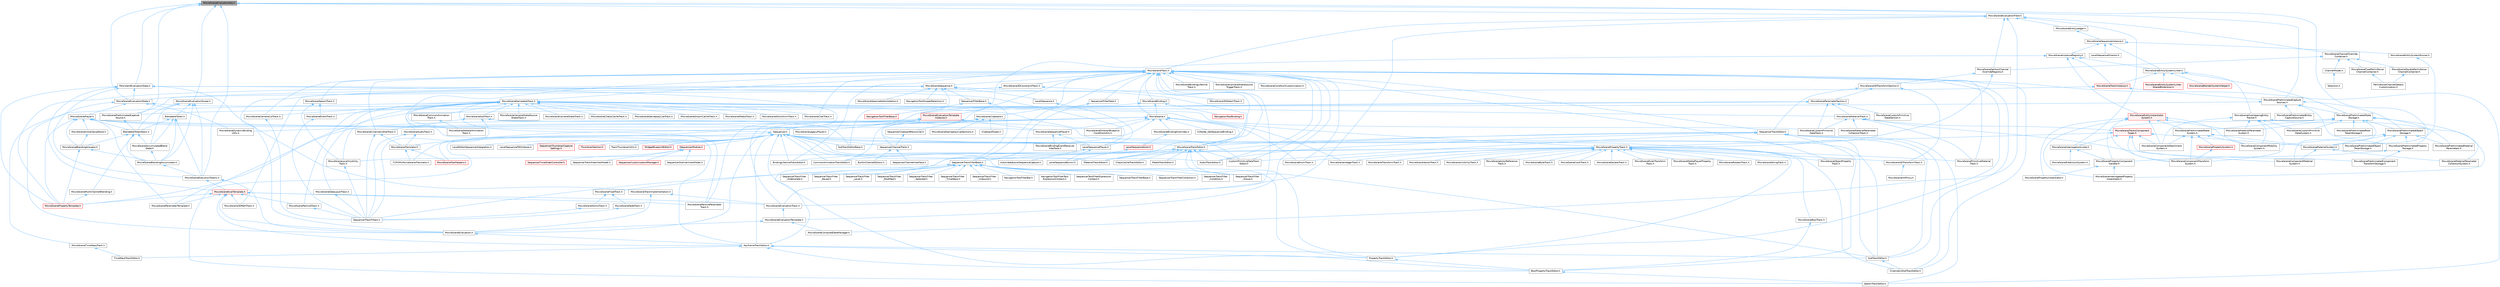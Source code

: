 digraph "MovieSceneEvaluationKey.h"
{
 // INTERACTIVE_SVG=YES
 // LATEX_PDF_SIZE
  bgcolor="transparent";
  edge [fontname=Helvetica,fontsize=10,labelfontname=Helvetica,labelfontsize=10];
  node [fontname=Helvetica,fontsize=10,shape=box,height=0.2,width=0.4];
  Node1 [id="Node000001",label="MovieSceneEvaluationKey.h",height=0.2,width=0.4,color="gray40", fillcolor="grey60", style="filled", fontcolor="black",tooltip=" "];
  Node1 -> Node2 [id="edge1_Node000001_Node000002",dir="back",color="steelblue1",style="solid",tooltip=" "];
  Node2 [id="Node000002",label="MovieSceneEvaluationField.h",height=0.2,width=0.4,color="grey40", fillcolor="white", style="filled",URL="$d6/d5d/MovieSceneEvaluationField_8h.html",tooltip=" "];
  Node2 -> Node3 [id="edge2_Node000002_Node000003",dir="back",color="steelblue1",style="solid",tooltip=" "];
  Node3 [id="Node000003",label="MovieSceneChannelOverride\lContainer.h",height=0.2,width=0.4,color="grey40", fillcolor="white", style="filled",URL="$d1/dd2/MovieSceneChannelOverrideContainer_8h.html",tooltip=" "];
  Node3 -> Node4 [id="edge3_Node000003_Node000004",dir="back",color="steelblue1",style="solid",tooltip=" "];
  Node4 [id="Node000004",label="ChannelModel.h",height=0.2,width=0.4,color="grey40", fillcolor="white", style="filled",URL="$de/d30/ChannelModel_8h.html",tooltip=" "];
  Node4 -> Node5 [id="edge4_Node000004_Node000005",dir="back",color="steelblue1",style="solid",tooltip=" "];
  Node5 [id="Node000005",label="Selection.h",height=0.2,width=0.4,color="grey40", fillcolor="white", style="filled",URL="$dd/dc2/Editor_2Sequencer_2Public_2MVVM_2Selection_2Selection_8h.html",tooltip=" "];
  Node3 -> Node6 [id="edge5_Node000003_Node000006",dir="back",color="steelblue1",style="solid",tooltip=" "];
  Node6 [id="Node000006",label="MovieSceneDoublePerlinNoise\lChannelContainer.h",height=0.2,width=0.4,color="grey40", fillcolor="white", style="filled",URL="$de/dae/MovieSceneDoublePerlinNoiseChannelContainer_8h.html",tooltip=" "];
  Node6 -> Node7 [id="edge6_Node000006_Node000007",dir="back",color="steelblue1",style="solid",tooltip=" "];
  Node7 [id="Node000007",label="PerlinNoiseChannelDetails\lCustomization.h",height=0.2,width=0.4,color="grey40", fillcolor="white", style="filled",URL="$d6/df3/PerlinNoiseChannelDetailsCustomization_8h.html",tooltip=" "];
  Node3 -> Node8 [id="edge7_Node000003_Node000008",dir="back",color="steelblue1",style="solid",tooltip=" "];
  Node8 [id="Node000008",label="MovieSceneFloatPerlinNoise\lChannelContainer.h",height=0.2,width=0.4,color="grey40", fillcolor="white", style="filled",URL="$d6/dcb/MovieSceneFloatPerlinNoiseChannelContainer_8h.html",tooltip=" "];
  Node8 -> Node7 [id="edge8_Node000008_Node000007",dir="back",color="steelblue1",style="solid",tooltip=" "];
  Node3 -> Node9 [id="edge9_Node000003_Node000009",dir="back",color="steelblue1",style="solid",tooltip=" "];
  Node9 [id="Node000009",label="MovieSceneSectionChannel\lOverrideRegistry.h",height=0.2,width=0.4,color="grey40", fillcolor="white", style="filled",URL="$d0/d33/MovieSceneSectionChannelOverrideRegistry_8h.html",tooltip=" "];
  Node9 -> Node10 [id="edge10_Node000009_Node000010",dir="back",color="steelblue1",style="solid",tooltip=" "];
  Node10 [id="Node000010",label="MovieScene3DTransformSection.h",height=0.2,width=0.4,color="grey40", fillcolor="white", style="filled",URL="$de/dab/MovieScene3DTransformSection_8h.html",tooltip=" "];
  Node10 -> Node11 [id="edge11_Node000010_Node000011",dir="back",color="steelblue1",style="solid",tooltip=" "];
  Node11 [id="Node000011",label="ISequencerTrackEditor.h",height=0.2,width=0.4,color="grey40", fillcolor="white", style="filled",URL="$df/dca/ISequencerTrackEditor_8h.html",tooltip=" "];
  Node11 -> Node12 [id="edge12_Node000011_Node000012",dir="back",color="steelblue1",style="solid",tooltip=" "];
  Node12 [id="Node000012",label="AudioTrackEditor.h",height=0.2,width=0.4,color="grey40", fillcolor="white", style="filled",URL="$dd/d96/AudioTrackEditor_8h.html",tooltip=" "];
  Node11 -> Node13 [id="edge13_Node000011_Node000013",dir="back",color="steelblue1",style="solid",tooltip=" "];
  Node13 [id="Node000013",label="BoolPropertyTrackEditor.h",height=0.2,width=0.4,color="grey40", fillcolor="white", style="filled",URL="$db/d07/BoolPropertyTrackEditor_8h.html",tooltip=" "];
  Node13 -> Node14 [id="edge14_Node000013_Node000014",dir="back",color="steelblue1",style="solid",tooltip=" "];
  Node14 [id="Node000014",label="SpawnTrackEditor.h",height=0.2,width=0.4,color="grey40", fillcolor="white", style="filled",URL="$d5/dac/SpawnTrackEditor_8h.html",tooltip=" "];
  Node11 -> Node15 [id="edge15_Node000011_Node000015",dir="back",color="steelblue1",style="solid",tooltip=" "];
  Node15 [id="Node000015",label="CinematicShotTrackEditor.h",height=0.2,width=0.4,color="grey40", fillcolor="white", style="filled",URL="$d3/d0c/CinematicShotTrackEditor_8h.html",tooltip=" "];
  Node11 -> Node16 [id="edge16_Node000011_Node000016",dir="back",color="steelblue1",style="solid",tooltip=" "];
  Node16 [id="Node000016",label="CustomPrimitiveDataTrack\lEditor.h",height=0.2,width=0.4,color="grey40", fillcolor="white", style="filled",URL="$dc/d8f/CustomPrimitiveDataTrackEditor_8h.html",tooltip=" "];
  Node11 -> Node17 [id="edge17_Node000011_Node000017",dir="back",color="steelblue1",style="solid",tooltip=" "];
  Node17 [id="Node000017",label="MaterialTrackEditor.h",height=0.2,width=0.4,color="grey40", fillcolor="white", style="filled",URL="$d1/d9f/MaterialTrackEditor_8h.html",tooltip=" "];
  Node11 -> Node18 [id="edge18_Node000011_Node000018",dir="back",color="steelblue1",style="solid",tooltip=" "];
  Node18 [id="Node000018",label="MovieSceneTrackEditor.h",height=0.2,width=0.4,color="grey40", fillcolor="white", style="filled",URL="$db/d6c/MovieSceneTrackEditor_8h.html",tooltip=" "];
  Node18 -> Node12 [id="edge19_Node000018_Node000012",dir="back",color="steelblue1",style="solid",tooltip=" "];
  Node18 -> Node19 [id="edge20_Node000018_Node000019",dir="back",color="steelblue1",style="solid",tooltip=" "];
  Node19 [id="Node000019",label="BindingLifetimeTrackEditor.h",height=0.2,width=0.4,color="grey40", fillcolor="white", style="filled",URL="$db/d3c/BindingLifetimeTrackEditor_8h.html",tooltip=" "];
  Node18 -> Node20 [id="edge21_Node000018_Node000020",dir="back",color="steelblue1",style="solid",tooltip=" "];
  Node20 [id="Node000020",label="ChaosCacheTrackEditor.h",height=0.2,width=0.4,color="grey40", fillcolor="white", style="filled",URL="$db/d36/ChaosCacheTrackEditor_8h.html",tooltip=" "];
  Node18 -> Node21 [id="edge22_Node000018_Node000021",dir="back",color="steelblue1",style="solid",tooltip=" "];
  Node21 [id="Node000021",label="CommonAnimationTrackEditor.h",height=0.2,width=0.4,color="grey40", fillcolor="white", style="filled",URL="$d9/d6e/CommonAnimationTrackEditor_8h.html",tooltip=" "];
  Node18 -> Node16 [id="edge23_Node000018_Node000016",dir="back",color="steelblue1",style="solid",tooltip=" "];
  Node18 -> Node22 [id="edge24_Node000018_Node000022",dir="back",color="steelblue1",style="solid",tooltip=" "];
  Node22 [id="Node000022",label="KeyframeTrackEditor.h",height=0.2,width=0.4,color="grey40", fillcolor="white", style="filled",URL="$dd/d47/KeyframeTrackEditor_8h.html",tooltip=" "];
  Node22 -> Node13 [id="edge25_Node000022_Node000013",dir="back",color="steelblue1",style="solid",tooltip=" "];
  Node22 -> Node23 [id="edge26_Node000022_Node000023",dir="back",color="steelblue1",style="solid",tooltip=" "];
  Node23 [id="Node000023",label="PropertyTrackEditor.h",height=0.2,width=0.4,color="grey40", fillcolor="white", style="filled",URL="$da/d9a/PropertyTrackEditor_8h.html",tooltip=" "];
  Node23 -> Node13 [id="edge27_Node000023_Node000013",dir="back",color="steelblue1",style="solid",tooltip=" "];
  Node22 -> Node24 [id="edge28_Node000022_Node000024",dir="back",color="steelblue1",style="solid",tooltip=" "];
  Node24 [id="Node000024",label="SubTrackEditor.h",height=0.2,width=0.4,color="grey40", fillcolor="white", style="filled",URL="$d8/d5b/SubTrackEditor_8h.html",tooltip=" "];
  Node24 -> Node15 [id="edge29_Node000024_Node000015",dir="back",color="steelblue1",style="solid",tooltip=" "];
  Node22 -> Node25 [id="edge30_Node000022_Node000025",dir="back",color="steelblue1",style="solid",tooltip=" "];
  Node25 [id="Node000025",label="TimeWarpTrackEditor.h",height=0.2,width=0.4,color="grey40", fillcolor="white", style="filled",URL="$dc/d2e/TimeWarpTrackEditor_8h.html",tooltip=" "];
  Node18 -> Node17 [id="edge31_Node000018_Node000017",dir="back",color="steelblue1",style="solid",tooltip=" "];
  Node18 -> Node26 [id="edge32_Node000018_Node000026",dir="back",color="steelblue1",style="solid",tooltip=" "];
  Node26 [id="Node000026",label="MediaTrackEditor.h",height=0.2,width=0.4,color="grey40", fillcolor="white", style="filled",URL="$d0/d41/MediaTrackEditor_8h.html",tooltip=" "];
  Node18 -> Node23 [id="edge33_Node000018_Node000023",dir="back",color="steelblue1",style="solid",tooltip=" "];
  Node18 -> Node27 [id="edge34_Node000018_Node000027",dir="back",color="steelblue1",style="solid",tooltip=" "];
  Node27 [id="Node000027",label="SequencerTrackFilterBase.h",height=0.2,width=0.4,color="grey40", fillcolor="white", style="filled",URL="$d8/def/Filters_2SequencerTrackFilterBase_8h.html",tooltip=" "];
  Node27 -> Node28 [id="edge35_Node000027_Node000028",dir="back",color="steelblue1",style="solid",tooltip=" "];
  Node28 [id="Node000028",label="NavigationToolFilterBar.h",height=0.2,width=0.4,color="grey40", fillcolor="white", style="filled",URL="$df/d14/NavigationToolFilterBar_8h.html",tooltip=" "];
  Node27 -> Node29 [id="edge36_Node000027_Node000029",dir="back",color="steelblue1",style="solid",tooltip=" "];
  Node29 [id="Node000029",label="NavigationToolFilterText\lExpressionContext.h",height=0.2,width=0.4,color="grey40", fillcolor="white", style="filled",URL="$d8/dd2/NavigationToolFilterTextExpressionContext_8h.html",tooltip=" "];
  Node27 -> Node30 [id="edge37_Node000027_Node000030",dir="back",color="steelblue1",style="solid",tooltip=" "];
  Node30 [id="Node000030",label="SequencerTextFilterExpression\lContext.h",height=0.2,width=0.4,color="grey40", fillcolor="white", style="filled",URL="$d0/d9f/SequencerTextFilterExpressionContext_8h.html",tooltip=" "];
  Node27 -> Node31 [id="edge38_Node000027_Node000031",dir="back",color="steelblue1",style="solid",tooltip=" "];
  Node31 [id="Node000031",label="SequencerTrackFilterBase.h",height=0.2,width=0.4,color="grey40", fillcolor="white", style="filled",URL="$d8/d4d/SequencerTrackFilterBase_8h.html",tooltip=" "];
  Node27 -> Node32 [id="edge39_Node000027_Node000032",dir="back",color="steelblue1",style="solid",tooltip=" "];
  Node32 [id="Node000032",label="SequencerTrackFilterCollection.h",height=0.2,width=0.4,color="grey40", fillcolor="white", style="filled",URL="$d8/de2/SequencerTrackFilterCollection_8h.html",tooltip=" "];
  Node27 -> Node33 [id="edge40_Node000027_Node000033",dir="back",color="steelblue1",style="solid",tooltip=" "];
  Node33 [id="Node000033",label="SequencerTrackFilter\l_Condition.h",height=0.2,width=0.4,color="grey40", fillcolor="white", style="filled",URL="$df/d17/SequencerTrackFilter__Condition_8h.html",tooltip=" "];
  Node27 -> Node34 [id="edge41_Node000027_Node000034",dir="back",color="steelblue1",style="solid",tooltip=" "];
  Node34 [id="Node000034",label="SequencerTrackFilter\l_Group.h",height=0.2,width=0.4,color="grey40", fillcolor="white", style="filled",URL="$da/dea/SequencerTrackFilter__Group_8h.html",tooltip=" "];
  Node27 -> Node35 [id="edge42_Node000027_Node000035",dir="back",color="steelblue1",style="solid",tooltip=" "];
  Node35 [id="Node000035",label="SequencerTrackFilter\l_HideIsolate.h",height=0.2,width=0.4,color="grey40", fillcolor="white", style="filled",URL="$d3/d55/SequencerTrackFilter__HideIsolate_8h.html",tooltip=" "];
  Node27 -> Node36 [id="edge43_Node000027_Node000036",dir="back",color="steelblue1",style="solid",tooltip=" "];
  Node36 [id="Node000036",label="SequencerTrackFilter\l_Keyed.h",height=0.2,width=0.4,color="grey40", fillcolor="white", style="filled",URL="$d4/d2d/SequencerTrackFilter__Keyed_8h.html",tooltip=" "];
  Node27 -> Node37 [id="edge44_Node000027_Node000037",dir="back",color="steelblue1",style="solid",tooltip=" "];
  Node37 [id="Node000037",label="SequencerTrackFilter\l_Level.h",height=0.2,width=0.4,color="grey40", fillcolor="white", style="filled",URL="$d2/d6c/SequencerTrackFilter__Level_8h.html",tooltip=" "];
  Node27 -> Node38 [id="edge45_Node000027_Node000038",dir="back",color="steelblue1",style="solid",tooltip=" "];
  Node38 [id="Node000038",label="SequencerTrackFilter\l_Modified.h",height=0.2,width=0.4,color="grey40", fillcolor="white", style="filled",URL="$d0/dd9/SequencerTrackFilter__Modified_8h.html",tooltip=" "];
  Node27 -> Node39 [id="edge46_Node000027_Node000039",dir="back",color="steelblue1",style="solid",tooltip=" "];
  Node39 [id="Node000039",label="SequencerTrackFilter\l_Selected.h",height=0.2,width=0.4,color="grey40", fillcolor="white", style="filled",URL="$dc/d54/SequencerTrackFilter__Selected_8h.html",tooltip=" "];
  Node27 -> Node40 [id="edge47_Node000027_Node000040",dir="back",color="steelblue1",style="solid",tooltip=" "];
  Node40 [id="Node000040",label="SequencerTrackFilter\l_TimeWarp.h",height=0.2,width=0.4,color="grey40", fillcolor="white", style="filled",URL="$d6/dd0/SequencerTrackFilter__TimeWarp_8h.html",tooltip=" "];
  Node27 -> Node41 [id="edge48_Node000027_Node000041",dir="back",color="steelblue1",style="solid",tooltip=" "];
  Node41 [id="Node000041",label="SequencerTrackFilter\l_Unbound.h",height=0.2,width=0.4,color="grey40", fillcolor="white", style="filled",URL="$d0/dd1/SequencerTrackFilter__Unbound_8h.html",tooltip=" "];
  Node27 -> Node42 [id="edge49_Node000027_Node000042",dir="back",color="steelblue1",style="solid",tooltip=" "];
  Node42 [id="Node000042",label="SequencerTrackFilters.h",height=0.2,width=0.4,color="grey40", fillcolor="white", style="filled",URL="$df/d72/SequencerTrackFilters_8h.html",tooltip=" "];
  Node18 -> Node24 [id="edge50_Node000018_Node000024",dir="back",color="steelblue1",style="solid",tooltip=" "];
  Node11 -> Node14 [id="edge51_Node000011_Node000014",dir="back",color="steelblue1",style="solid",tooltip=" "];
  Node11 -> Node24 [id="edge52_Node000011_Node000024",dir="back",color="steelblue1",style="solid",tooltip=" "];
  Node10 -> Node43 [id="edge53_Node000010_Node000043",dir="back",color="steelblue1",style="solid",tooltip=" "];
  Node43 [id="Node000043",label="MovieScene3DTransformTrack.h",height=0.2,width=0.4,color="grey40", fillcolor="white", style="filled",URL="$d9/d06/MovieScene3DTransformTrack_8h.html",tooltip=" "];
  Node43 -> Node44 [id="edge54_Node000043_Node000044",dir="back",color="steelblue1",style="solid",tooltip=" "];
  Node44 [id="Node000044",label="MovieSceneHitProxy.h",height=0.2,width=0.4,color="grey40", fillcolor="white", style="filled",URL="$d0/d01/MovieSceneHitProxy_8h.html",tooltip=" "];
  Node10 -> Node45 [id="edge55_Node000010_Node000045",dir="back",color="steelblue1",style="solid",tooltip=" "];
  Node45 [id="Node000045",label="MovieSceneParameterSection.h",height=0.2,width=0.4,color="grey40", fillcolor="white", style="filled",URL="$de/d65/MovieSceneParameterSection_8h.html",tooltip=" "];
  Node45 -> Node46 [id="edge56_Node000045_Node000046",dir="back",color="steelblue1",style="solid",tooltip=" "];
  Node46 [id="Node000046",label="MovieSceneCustomPrimitive\lDataSection.h",height=0.2,width=0.4,color="grey40", fillcolor="white", style="filled",URL="$d2/d78/MovieSceneCustomPrimitiveDataSection_8h.html",tooltip=" "];
  Node45 -> Node47 [id="edge57_Node000045_Node000047",dir="back",color="steelblue1",style="solid",tooltip=" "];
  Node47 [id="Node000047",label="MovieSceneCustomPrimitive\lDataTrack.h",height=0.2,width=0.4,color="grey40", fillcolor="white", style="filled",URL="$db/d39/MovieSceneCustomPrimitiveDataTrack_8h.html",tooltip=" "];
  Node45 -> Node48 [id="edge58_Node000045_Node000048",dir="back",color="steelblue1",style="solid",tooltip=" "];
  Node48 [id="Node000048",label="MovieSceneMaterialTrack.h",height=0.2,width=0.4,color="grey40", fillcolor="white", style="filled",URL="$d8/d92/MovieSceneMaterialTrack_8h.html",tooltip=" "];
  Node48 -> Node49 [id="edge59_Node000048_Node000049",dir="back",color="steelblue1",style="solid",tooltip=" "];
  Node49 [id="Node000049",label="MovieSceneComponentMaterial\lSystem.h",height=0.2,width=0.4,color="grey40", fillcolor="white", style="filled",URL="$d7/d7c/MovieSceneComponentMaterialSystem_8h.html",tooltip=" "];
  Node48 -> Node47 [id="edge60_Node000048_Node000047",dir="back",color="steelblue1",style="solid",tooltip=" "];
  Node48 -> Node50 [id="edge61_Node000048_Node000050",dir="back",color="steelblue1",style="solid",tooltip=" "];
  Node50 [id="Node000050",label="MovieSceneMaterialParameter\lCollectionTrack.h",height=0.2,width=0.4,color="grey40", fillcolor="white", style="filled",URL="$d7/dc8/MovieSceneMaterialParameterCollectionTrack_8h.html",tooltip=" "];
  Node48 -> Node51 [id="edge62_Node000048_Node000051",dir="back",color="steelblue1",style="solid",tooltip=" "];
  Node51 [id="Node000051",label="MovieScenePrimitiveMaterial\lTrack.h",height=0.2,width=0.4,color="grey40", fillcolor="white", style="filled",URL="$dc/dc4/MovieScenePrimitiveMaterialTrack_8h.html",tooltip=" "];
  Node48 -> Node52 [id="edge63_Node000048_Node000052",dir="back",color="steelblue1",style="solid",tooltip=" "];
  Node52 [id="Node000052",label="MovieSceneTracksComponent\lTypes.h",height=0.2,width=0.4,color="red", fillcolor="#FFF0F0", style="filled",URL="$d5/d6a/MovieSceneTracksComponentTypes_8h.html",tooltip=" "];
  Node52 -> Node53 [id="edge64_Node000052_Node000053",dir="back",color="steelblue1",style="solid",tooltip=" "];
  Node53 [id="Node000053",label="MovieSceneComponentAttachment\lSystem.h",height=0.2,width=0.4,color="grey40", fillcolor="white", style="filled",URL="$d9/db3/MovieSceneComponentAttachmentSystem_8h.html",tooltip=" "];
  Node52 -> Node54 [id="edge65_Node000052_Node000054",dir="back",color="steelblue1",style="solid",tooltip=" "];
  Node54 [id="Node000054",label="MovieSceneComponentTransform\lSystem.h",height=0.2,width=0.4,color="grey40", fillcolor="white", style="filled",URL="$d1/d3e/MovieSceneComponentTransformSystem_8h.html",tooltip=" "];
  Node52 -> Node57 [id="edge66_Node000052_Node000057",dir="back",color="steelblue1",style="solid",tooltip=" "];
  Node57 [id="Node000057",label="MovieSceneInterrogationLinker.h",height=0.2,width=0.4,color="grey40", fillcolor="white", style="filled",URL="$d9/d6a/MovieSceneInterrogationLinker_8h.html",tooltip=" "];
  Node57 -> Node58 [id="edge67_Node000057_Node000058",dir="back",color="steelblue1",style="solid",tooltip=" "];
  Node58 [id="Node000058",label="MovieScenePredictionSystem.h",height=0.2,width=0.4,color="grey40", fillcolor="white", style="filled",URL="$dc/d7f/MovieScenePredictionSystem_8h.html",tooltip=" "];
  Node57 -> Node59 [id="edge68_Node000057_Node000059",dir="back",color="steelblue1",style="solid",tooltip=" "];
  Node59 [id="Node000059",label="MovieScenePropertyComponent\lHandler.h",height=0.2,width=0.4,color="grey40", fillcolor="white", style="filled",URL="$d1/d1c/MovieScenePropertyComponentHandler_8h.html",tooltip=" "];
  Node59 -> Node60 [id="edge69_Node000059_Node000060",dir="back",color="steelblue1",style="solid",tooltip=" "];
  Node60 [id="Node000060",label="MovieSceneInterrogatedProperty\lInstantiator.h",height=0.2,width=0.4,color="grey40", fillcolor="white", style="filled",URL="$df/d43/MovieSceneInterrogatedPropertyInstantiator_8h.html",tooltip=" "];
  Node59 -> Node61 [id="edge70_Node000059_Node000061",dir="back",color="steelblue1",style="solid",tooltip=" "];
  Node61 [id="Node000061",label="MovieScenePropertyInstantiator.h",height=0.2,width=0.4,color="grey40", fillcolor="white", style="filled",URL="$d2/ddc/MovieScenePropertyInstantiator_8h.html",tooltip=" "];
  Node52 -> Node62 [id="edge71_Node000052_Node000062",dir="back",color="steelblue1",style="solid",tooltip=" "];
  Node62 [id="Node000062",label="MovieSceneMaterialSystem.h",height=0.2,width=0.4,color="grey40", fillcolor="white", style="filled",URL="$d2/d2f/MovieSceneMaterialSystem_8h.html",tooltip=" "];
  Node62 -> Node49 [id="edge72_Node000062_Node000049",dir="back",color="steelblue1",style="solid",tooltip=" "];
  Node62 -> Node63 [id="edge73_Node000062_Node000063",dir="back",color="steelblue1",style="solid",tooltip=" "];
  Node63 [id="Node000063",label="MovieSceneMaterialParameter\lCollectionSystem.h",height=0.2,width=0.4,color="grey40", fillcolor="white", style="filled",URL="$d4/d18/MovieSceneMaterialParameterCollectionSystem_8h.html",tooltip=" "];
  Node52 -> Node64 [id="edge74_Node000052_Node000064",dir="back",color="steelblue1",style="solid",tooltip=" "];
  Node64 [id="Node000064",label="MovieScenePreAnimatedComponent\lTransformStorage.h",height=0.2,width=0.4,color="grey40", fillcolor="white", style="filled",URL="$d9/d84/MovieScenePreAnimatedComponentTransformStorage_8h.html",tooltip=" "];
  Node52 -> Node65 [id="edge75_Node000052_Node000065",dir="back",color="steelblue1",style="solid",tooltip=" "];
  Node65 [id="Node000065",label="MovieScenePropertyTrack.h",height=0.2,width=0.4,color="grey40", fillcolor="white", style="filled",URL="$da/d0c/MovieScenePropertyTrack_8h.html",tooltip=" "];
  Node65 -> Node43 [id="edge76_Node000065_Node000043",dir="back",color="steelblue1",style="solid",tooltip=" "];
  Node65 -> Node66 [id="edge77_Node000065_Node000066",dir="back",color="steelblue1",style="solid",tooltip=" "];
  Node66 [id="Node000066",label="MovieSceneActorReference\lTrack.h",height=0.2,width=0.4,color="grey40", fillcolor="white", style="filled",URL="$d9/d9b/MovieSceneActorReferenceTrack_8h.html",tooltip=" "];
  Node65 -> Node67 [id="edge78_Node000065_Node000067",dir="back",color="steelblue1",style="solid",tooltip=" "];
  Node67 [id="Node000067",label="MovieSceneBoolTrack.h",height=0.2,width=0.4,color="grey40", fillcolor="white", style="filled",URL="$d7/ddf/MovieSceneBoolTrack_8h.html",tooltip=" "];
  Node67 -> Node13 [id="edge79_Node000067_Node000013",dir="back",color="steelblue1",style="solid",tooltip=" "];
  Node65 -> Node68 [id="edge80_Node000065_Node000068",dir="back",color="steelblue1",style="solid",tooltip=" "];
  Node68 [id="Node000068",label="MovieSceneByteTrack.h",height=0.2,width=0.4,color="grey40", fillcolor="white", style="filled",URL="$dc/d79/MovieSceneByteTrack_8h.html",tooltip=" "];
  Node65 -> Node69 [id="edge81_Node000065_Node000069",dir="back",color="steelblue1",style="solid",tooltip=" "];
  Node69 [id="Node000069",label="MovieSceneColorTrack.h",height=0.2,width=0.4,color="grey40", fillcolor="white", style="filled",URL="$d8/df9/MovieSceneColorTrack_8h.html",tooltip=" "];
  Node65 -> Node70 [id="edge82_Node000065_Node000070",dir="back",color="steelblue1",style="solid",tooltip=" "];
  Node70 [id="Node000070",label="MovieSceneDoubleTrack.h",height=0.2,width=0.4,color="grey40", fillcolor="white", style="filled",URL="$de/d31/MovieSceneDoubleTrack_8h.html",tooltip=" "];
  Node65 -> Node71 [id="edge83_Node000065_Node000071",dir="back",color="steelblue1",style="solid",tooltip=" "];
  Node71 [id="Node000071",label="MovieSceneEnumTrack.h",height=0.2,width=0.4,color="grey40", fillcolor="white", style="filled",URL="$d6/d95/MovieSceneEnumTrack_8h.html",tooltip=" "];
  Node65 -> Node72 [id="edge84_Node000065_Node000072",dir="back",color="steelblue1",style="solid",tooltip=" "];
  Node72 [id="Node000072",label="MovieSceneEulerTransform\lTrack.h",height=0.2,width=0.4,color="grey40", fillcolor="white", style="filled",URL="$d7/d3a/MovieSceneEulerTransformTrack_8h.html",tooltip=" "];
  Node65 -> Node73 [id="edge85_Node000065_Node000073",dir="back",color="steelblue1",style="solid",tooltip=" "];
  Node73 [id="Node000073",label="MovieSceneFloatTrack.h",height=0.2,width=0.4,color="grey40", fillcolor="white", style="filled",URL="$dc/d88/MovieSceneFloatTrack_8h.html",tooltip=" "];
  Node73 -> Node74 [id="edge86_Node000073_Node000074",dir="back",color="steelblue1",style="solid",tooltip=" "];
  Node74 [id="Node000074",label="MovieSceneFadeTrack.h",height=0.2,width=0.4,color="grey40", fillcolor="white", style="filled",URL="$d3/dd6/MovieSceneFadeTrack_8h.html",tooltip=" "];
  Node74 -> Node42 [id="edge87_Node000074_Node000042",dir="back",color="steelblue1",style="solid",tooltip=" "];
  Node73 -> Node75 [id="edge88_Node000073_Node000075",dir="back",color="steelblue1",style="solid",tooltip=" "];
  Node75 [id="Node000075",label="MovieSceneSlomoTrack.h",height=0.2,width=0.4,color="grey40", fillcolor="white", style="filled",URL="$d3/d88/MovieSceneSlomoTrack_8h.html",tooltip=" "];
  Node75 -> Node42 [id="edge89_Node000075_Node000042",dir="back",color="steelblue1",style="solid",tooltip=" "];
  Node65 -> Node76 [id="edge90_Node000065_Node000076",dir="back",color="steelblue1",style="solid",tooltip=" "];
  Node76 [id="Node000076",label="MovieSceneIntegerTrack.h",height=0.2,width=0.4,color="grey40", fillcolor="white", style="filled",URL="$d9/d1a/MovieSceneIntegerTrack_8h.html",tooltip=" "];
  Node65 -> Node77 [id="edge91_Node000065_Node000077",dir="back",color="steelblue1",style="solid",tooltip=" "];
  Node77 [id="Node000077",label="MovieSceneLevelVisibility\lTrack.h",height=0.2,width=0.4,color="grey40", fillcolor="white", style="filled",URL="$d8/dae/MovieSceneLevelVisibilityTrack_8h.html",tooltip=" "];
  Node77 -> Node42 [id="edge92_Node000077_Node000042",dir="back",color="steelblue1",style="solid",tooltip=" "];
  Node65 -> Node78 [id="edge93_Node000065_Node000078",dir="back",color="steelblue1",style="solid",tooltip=" "];
  Node78 [id="Node000078",label="MovieSceneMediaPlayerProperty\lTrack.h",height=0.2,width=0.4,color="grey40", fillcolor="white", style="filled",URL="$d4/da1/MovieSceneMediaPlayerPropertyTrack_8h.html",tooltip=" "];
  Node65 -> Node79 [id="edge94_Node000065_Node000079",dir="back",color="steelblue1",style="solid",tooltip=" "];
  Node79 [id="Node000079",label="MovieSceneObjectProperty\lTrack.h",height=0.2,width=0.4,color="grey40", fillcolor="white", style="filled",URL="$dc/da9/MovieSceneObjectPropertyTrack_8h.html",tooltip=" "];
  Node65 -> Node51 [id="edge95_Node000065_Node000051",dir="back",color="steelblue1",style="solid",tooltip=" "];
  Node65 -> Node80 [id="edge96_Node000065_Node000080",dir="back",color="steelblue1",style="solid",tooltip=" "];
  Node80 [id="Node000080",label="MovieSceneRotatorTrack.h",height=0.2,width=0.4,color="grey40", fillcolor="white", style="filled",URL="$d3/d8f/MovieSceneRotatorTrack_8h.html",tooltip=" "];
  Node65 -> Node81 [id="edge97_Node000065_Node000081",dir="back",color="steelblue1",style="solid",tooltip=" "];
  Node81 [id="Node000081",label="MovieSceneStringTrack.h",height=0.2,width=0.4,color="grey40", fillcolor="white", style="filled",URL="$dd/d54/MovieSceneStringTrack_8h.html",tooltip=" "];
  Node65 -> Node82 [id="edge98_Node000065_Node000082",dir="back",color="steelblue1",style="solid",tooltip=" "];
  Node82 [id="Node000082",label="MovieSceneTransformTrack.h",height=0.2,width=0.4,color="grey40", fillcolor="white", style="filled",URL="$df/d57/MovieSceneTransformTrack_8h.html",tooltip=" "];
  Node65 -> Node83 [id="edge99_Node000065_Node000083",dir="back",color="steelblue1",style="solid",tooltip=" "];
  Node83 [id="Node000083",label="MovieSceneVectorTrack.h",height=0.2,width=0.4,color="grey40", fillcolor="white", style="filled",URL="$d8/d5e/MovieSceneVectorTrack_8h.html",tooltip=" "];
  Node65 -> Node84 [id="edge100_Node000065_Node000084",dir="back",color="steelblue1",style="solid",tooltip=" "];
  Node84 [id="Node000084",label="MovieSceneVisibilityTrack.h",height=0.2,width=0.4,color="grey40", fillcolor="white", style="filled",URL="$dd/d5e/MovieSceneVisibilityTrack_8h.html",tooltip=" "];
  Node65 -> Node23 [id="edge101_Node000065_Node000023",dir="back",color="steelblue1",style="solid",tooltip=" "];
  Node45 -> Node85 [id="edge102_Node000045_Node000085",dir="back",color="steelblue1",style="solid",tooltip=" "];
  Node85 [id="Node000085",label="MovieSceneParameterTemplate.h",height=0.2,width=0.4,color="grey40", fillcolor="white", style="filled",URL="$d9/df3/MovieSceneParameterTemplate_8h.html",tooltip=" "];
  Node45 -> Node86 [id="edge103_Node000045_Node000086",dir="back",color="steelblue1",style="solid",tooltip=" "];
  Node86 [id="Node000086",label="MovieSceneParticleParameter\lTrack.h",height=0.2,width=0.4,color="grey40", fillcolor="white", style="filled",URL="$d2/d09/MovieSceneParticleParameterTrack_8h.html",tooltip=" "];
  Node9 -> Node65 [id="edge104_Node000009_Node000065",dir="back",color="steelblue1",style="solid",tooltip=" "];
  Node2 -> Node87 [id="edge105_Node000002_Node000087",dir="back",color="steelblue1",style="solid",tooltip=" "];
  Node87 [id="Node000087",label="MovieSceneCompiledDataManager.h",height=0.2,width=0.4,color="grey40", fillcolor="white", style="filled",URL="$d7/d59/MovieSceneCompiledDataManager_8h.html",tooltip=" "];
  Node2 -> Node88 [id="edge106_Node000002_Node000088",dir="back",color="steelblue1",style="solid",tooltip=" "];
  Node88 [id="Node000088",label="MovieSceneEntityLedger.h",height=0.2,width=0.4,color="grey40", fillcolor="white", style="filled",URL="$d6/d4e/MovieSceneEntityLedger_8h.html",tooltip=" "];
  Node88 -> Node89 [id="edge107_Node000088_Node000089",dir="back",color="steelblue1",style="solid",tooltip=" "];
  Node89 [id="Node000089",label="MovieSceneSequenceInstance.h",height=0.2,width=0.4,color="grey40", fillcolor="white", style="filled",URL="$d1/d07/MovieSceneSequenceInstance_8h.html",tooltip=" "];
  Node89 -> Node90 [id="edge108_Node000089_Node000090",dir="back",color="steelblue1",style="solid",tooltip=" "];
  Node90 [id="Node000090",label="LevelSequenceDirector.h",height=0.2,width=0.4,color="grey40", fillcolor="white", style="filled",URL="$d8/d00/LevelSequenceDirector_8h.html",tooltip=" "];
  Node89 -> Node91 [id="edge109_Node000089_Node000091",dir="back",color="steelblue1",style="solid",tooltip=" "];
  Node91 [id="Node000091",label="MovieSceneEntitySystemLinker.h",height=0.2,width=0.4,color="grey40", fillcolor="white", style="filled",URL="$d9/d16/MovieSceneEntitySystemLinker_8h.html",tooltip=" "];
  Node91 -> Node92 [id="edge110_Node000091_Node000092",dir="back",color="steelblue1",style="solid",tooltip=" "];
  Node92 [id="Node000092",label="MovieSceneBlenderSystemHelper.h",height=0.2,width=0.4,color="red", fillcolor="#FFF0F0", style="filled",URL="$d5/d47/MovieSceneBlenderSystemHelper_8h.html",tooltip=" "];
  Node91 -> Node96 [id="edge111_Node000091_Node000096",dir="back",color="steelblue1",style="solid",tooltip=" "];
  Node96 [id="Node000096",label="MovieSceneEntitySystemLinker\lSharedExtension.h",height=0.2,width=0.4,color="red", fillcolor="#FFF0F0", style="filled",URL="$dc/df1/MovieSceneEntitySystemLinkerSharedExtension_8h.html",tooltip=" "];
  Node91 -> Node98 [id="edge112_Node000091_Node000098",dir="back",color="steelblue1",style="solid",tooltip=" "];
  Node98 [id="Node000098",label="MovieSceneOverlappingEntity\lTracker.h",height=0.2,width=0.4,color="grey40", fillcolor="white", style="filled",URL="$db/d41/MovieSceneOverlappingEntityTracker_8h.html",tooltip=" "];
  Node98 -> Node53 [id="edge113_Node000098_Node000053",dir="back",color="steelblue1",style="solid",tooltip=" "];
  Node98 -> Node99 [id="edge114_Node000098_Node000099",dir="back",color="steelblue1",style="solid",tooltip=" "];
  Node99 [id="Node000099",label="MovieSceneComponentMobility\lSystem.h",height=0.2,width=0.4,color="grey40", fillcolor="white", style="filled",URL="$d7/dca/MovieSceneComponentMobilitySystem_8h.html",tooltip=" "];
  Node98 -> Node54 [id="edge115_Node000098_Node000054",dir="back",color="steelblue1",style="solid",tooltip=" "];
  Node98 -> Node100 [id="edge116_Node000098_Node000100",dir="back",color="steelblue1",style="solid",tooltip=" "];
  Node100 [id="Node000100",label="MovieSceneCustomPrimitive\lDataSystem.h",height=0.2,width=0.4,color="grey40", fillcolor="white", style="filled",URL="$d1/da0/MovieSceneCustomPrimitiveDataSystem_8h.html",tooltip=" "];
  Node98 -> Node60 [id="edge117_Node000098_Node000060",dir="back",color="steelblue1",style="solid",tooltip=" "];
  Node98 -> Node101 [id="edge118_Node000098_Node000101",dir="back",color="steelblue1",style="solid",tooltip=" "];
  Node101 [id="Node000101",label="MovieSceneMaterialParameter\lSystem.h",height=0.2,width=0.4,color="grey40", fillcolor="white", style="filled",URL="$d9/d38/MovieSceneMaterialParameterSystem_8h.html",tooltip=" "];
  Node91 -> Node102 [id="edge119_Node000091_Node000102",dir="back",color="steelblue1",style="solid",tooltip=" "];
  Node102 [id="Node000102",label="MovieScenePreAnimatedState\lStorage.h",height=0.2,width=0.4,color="grey40", fillcolor="white", style="filled",URL="$db/d56/MovieScenePreAnimatedStateStorage_8h.html",tooltip=" "];
  Node102 -> Node49 [id="edge120_Node000102_Node000049",dir="back",color="steelblue1",style="solid",tooltip=" "];
  Node102 -> Node100 [id="edge121_Node000102_Node000100",dir="back",color="steelblue1",style="solid",tooltip=" "];
  Node102 -> Node63 [id="edge122_Node000102_Node000063",dir="back",color="steelblue1",style="solid",tooltip=" "];
  Node102 -> Node101 [id="edge123_Node000102_Node000101",dir="back",color="steelblue1",style="solid",tooltip=" "];
  Node102 -> Node103 [id="edge124_Node000102_Node000103",dir="back",color="steelblue1",style="solid",tooltip=" "];
  Node103 [id="Node000103",label="MovieScenePreAnimatedMaterial\lParameters.h",height=0.2,width=0.4,color="grey40", fillcolor="white", style="filled",URL="$d9/dac/MovieScenePreAnimatedMaterialParameters_8h.html",tooltip=" "];
  Node102 -> Node104 [id="edge125_Node000102_Node000104",dir="back",color="steelblue1",style="solid",tooltip=" "];
  Node104 [id="Node000104",label="MovieScenePreAnimatedObject\lStorage.h",height=0.2,width=0.4,color="grey40", fillcolor="white", style="filled",URL="$d1/dc5/MovieScenePreAnimatedObjectStorage_8h.html",tooltip=" "];
  Node104 -> Node99 [id="edge126_Node000104_Node000099",dir="back",color="steelblue1",style="solid",tooltip=" "];
  Node104 -> Node62 [id="edge127_Node000104_Node000062",dir="back",color="steelblue1",style="solid",tooltip=" "];
  Node104 -> Node103 [id="edge128_Node000104_Node000103",dir="back",color="steelblue1",style="solid",tooltip=" "];
  Node104 -> Node105 [id="edge129_Node000104_Node000105",dir="back",color="steelblue1",style="solid",tooltip=" "];
  Node105 [id="Node000105",label="MovieScenePreAnimatedObject\lTokenStorage.h",height=0.2,width=0.4,color="grey40", fillcolor="white", style="filled",URL="$dc/d07/MovieScenePreAnimatedObjectTokenStorage_8h.html",tooltip=" "];
  Node104 -> Node106 [id="edge130_Node000104_Node000106",dir="back",color="steelblue1",style="solid",tooltip=" "];
  Node106 [id="Node000106",label="MovieScenePreAnimatedProperty\lStorage.h",height=0.2,width=0.4,color="grey40", fillcolor="white", style="filled",URL="$de/d55/MovieScenePreAnimatedPropertyStorage_8h.html",tooltip=" "];
  Node106 -> Node64 [id="edge131_Node000106_Node000064",dir="back",color="steelblue1",style="solid",tooltip=" "];
  Node106 -> Node59 [id="edge132_Node000106_Node000059",dir="back",color="steelblue1",style="solid",tooltip=" "];
  Node102 -> Node107 [id="edge133_Node000102_Node000107",dir="back",color="steelblue1",style="solid",tooltip=" "];
  Node107 [id="Node000107",label="MovieScenePreAnimatedRoot\lTokenStorage.h",height=0.2,width=0.4,color="grey40", fillcolor="white", style="filled",URL="$d1/db6/MovieScenePreAnimatedRootTokenStorage_8h.html",tooltip=" "];
  Node102 -> Node108 [id="edge134_Node000102_Node000108",dir="back",color="steelblue1",style="solid",tooltip=" "];
  Node108 [id="Node000108",label="MovieScenePreAnimatedState\lSystem.h",height=0.2,width=0.4,color="grey40", fillcolor="white", style="filled",URL="$df/d2d/MovieScenePreAnimatedStateSystem_8h.html",tooltip=" "];
  Node108 -> Node53 [id="edge135_Node000108_Node000053",dir="back",color="steelblue1",style="solid",tooltip=" "];
  Node108 -> Node99 [id="edge136_Node000108_Node000099",dir="back",color="steelblue1",style="solid",tooltip=" "];
  Node108 -> Node54 [id="edge137_Node000108_Node000054",dir="back",color="steelblue1",style="solid",tooltip=" "];
  Node108 -> Node62 [id="edge138_Node000108_Node000062",dir="back",color="steelblue1",style="solid",tooltip=" "];
  Node108 -> Node109 [id="edge139_Node000108_Node000109",dir="back",color="steelblue1",style="solid",tooltip=" "];
  Node109 [id="Node000109",label="MovieScenePropertySystem.h",height=0.2,width=0.4,color="red", fillcolor="#FFF0F0", style="filled",URL="$dd/d75/MovieScenePropertySystem_8h.html",tooltip=" "];
  Node109 -> Node54 [id="edge140_Node000109_Node000054",dir="back",color="steelblue1",style="solid",tooltip=" "];
  Node102 -> Node59 [id="edge141_Node000102_Node000059",dir="back",color="steelblue1",style="solid",tooltip=" "];
  Node91 -> Node123 [id="edge142_Node000091_Node000123",dir="back",color="steelblue1",style="solid",tooltip=" "];
  Node123 [id="Node000123",label="MovieSceneTrackInstance.h",height=0.2,width=0.4,color="red", fillcolor="#FFF0F0", style="filled",URL="$d4/d28/MovieSceneTrackInstance_8h.html",tooltip=" "];
  Node123 -> Node125 [id="edge143_Node000123_Node000125",dir="back",color="steelblue1",style="solid",tooltip=" "];
  Node125 [id="Node000125",label="MovieScenePreAnimatedCapture\lSource.h",height=0.2,width=0.4,color="grey40", fillcolor="white", style="filled",URL="$d8/dd1/MovieScenePreAnimatedCaptureSource_8h.html",tooltip=" "];
  Node125 -> Node126 [id="edge144_Node000125_Node000126",dir="back",color="steelblue1",style="solid",tooltip=" "];
  Node126 [id="Node000126",label="BlendableTokenStack.h",height=0.2,width=0.4,color="grey40", fillcolor="white", style="filled",URL="$de/d3e/BlendableTokenStack_8h.html",tooltip=" "];
  Node126 -> Node127 [id="edge145_Node000126_Node000127",dir="back",color="steelblue1",style="solid",tooltip=" "];
  Node127 [id="Node000127",label="MovieSceneAccumulatedBlend\lState.h",height=0.2,width=0.4,color="grey40", fillcolor="white", style="filled",URL="$d6/d13/MovieSceneAccumulatedBlendState_8h.html",tooltip=" "];
  Node127 -> Node128 [id="edge146_Node000127_Node000128",dir="back",color="steelblue1",style="solid",tooltip=" "];
  Node128 [id="Node000128",label="MovieSceneBlendingAccumulator.h",height=0.2,width=0.4,color="grey40", fillcolor="white", style="filled",URL="$db/dc1/MovieSceneBlendingAccumulator_8h.html",tooltip=" "];
  Node128 -> Node129 [id="edge147_Node000128_Node000129",dir="back",color="steelblue1",style="solid",tooltip=" "];
  Node129 [id="Node000129",label="MovieSceneExecutionTokens.h",height=0.2,width=0.4,color="grey40", fillcolor="white", style="filled",URL="$d7/dd2/MovieSceneExecutionTokens_8h.html",tooltip=" "];
  Node129 -> Node130 [id="edge148_Node000129_Node000130",dir="back",color="steelblue1",style="solid",tooltip=" "];
  Node130 [id="Node000130",label="MovieSceneEvalTemplate.h",height=0.2,width=0.4,color="red", fillcolor="#FFF0F0", style="filled",URL="$d2/d6c/MovieSceneEvalTemplate_8h.html",tooltip=" "];
  Node130 -> Node22 [id="edge149_Node000130_Node000022",dir="back",color="steelblue1",style="solid",tooltip=" "];
  Node130 -> Node131 [id="edge150_Node000130_Node000131",dir="back",color="steelblue1",style="solid",tooltip=" "];
  Node131 [id="Node000131",label="MovieScene3DPathTrack.h",height=0.2,width=0.4,color="grey40", fillcolor="white", style="filled",URL="$d3/d57/MovieScene3DPathTrack_8h.html",tooltip=" "];
  Node130 -> Node133 [id="edge151_Node000130_Node000133",dir="back",color="steelblue1",style="solid",tooltip=" "];
  Node133 [id="Node000133",label="MovieSceneEvaluation.h",height=0.2,width=0.4,color="grey40", fillcolor="white", style="filled",URL="$dc/ded/MovieSceneEvaluation_8h.html",tooltip=" "];
  Node133 -> Node22 [id="edge152_Node000133_Node000022",dir="back",color="steelblue1",style="solid",tooltip=" "];
  Node130 -> Node134 [id="edge153_Node000130_Node000134",dir="back",color="steelblue1",style="solid",tooltip=" "];
  Node134 [id="Node000134",label="MovieSceneEvaluationTrack.h",height=0.2,width=0.4,color="grey40", fillcolor="white", style="filled",URL="$d1/de1/MovieSceneEvaluationTrack_8h.html",tooltip=" "];
  Node134 -> Node135 [id="edge154_Node000134_Node000135",dir="back",color="steelblue1",style="solid",tooltip=" "];
  Node135 [id="Node000135",label="MovieSceneEvaluationTemplate.h",height=0.2,width=0.4,color="grey40", fillcolor="white", style="filled",URL="$d9/d34/MovieSceneEvaluationTemplate_8h.html",tooltip=" "];
  Node135 -> Node87 [id="edge155_Node000135_Node000087",dir="back",color="steelblue1",style="solid",tooltip=" "];
  Node135 -> Node133 [id="edge156_Node000135_Node000133",dir="back",color="steelblue1",style="solid",tooltip=" "];
  Node130 -> Node85 [id="edge157_Node000130_Node000085",dir="back",color="steelblue1",style="solid",tooltip=" "];
  Node130 -> Node86 [id="edge158_Node000130_Node000086",dir="back",color="steelblue1",style="solid",tooltip=" "];
  Node130 -> Node136 [id="edge159_Node000130_Node000136",dir="back",color="steelblue1",style="solid",tooltip=" "];
  Node136 [id="Node000136",label="MovieSceneParticleTrack.h",height=0.2,width=0.4,color="grey40", fillcolor="white", style="filled",URL="$dd/dba/MovieSceneParticleTrack_8h.html",tooltip=" "];
  Node136 -> Node42 [id="edge160_Node000136_Node000042",dir="back",color="steelblue1",style="solid",tooltip=" "];
  Node130 -> Node137 [id="edge161_Node000130_Node000137",dir="back",color="steelblue1",style="solid",tooltip=" "];
  Node137 [id="Node000137",label="MovieScenePropertyTemplate.h",height=0.2,width=0.4,color="red", fillcolor="#FFF0F0", style="filled",URL="$d9/d24/MovieScenePropertyTemplate_8h.html",tooltip=" "];
  Node129 -> Node133 [id="edge162_Node000129_Node000133",dir="back",color="steelblue1",style="solid",tooltip=" "];
  Node126 -> Node128 [id="edge163_Node000126_Node000128",dir="back",color="steelblue1",style="solid",tooltip=" "];
  Node126 -> Node139 [id="edge164_Node000126_Node000139",dir="back",color="steelblue1",style="solid",tooltip=" "];
  Node139 [id="Node000139",label="MovieSceneBlendingActuator.h",height=0.2,width=0.4,color="grey40", fillcolor="white", style="filled",URL="$d8/d5a/MovieSceneBlendingActuator_8h.html",tooltip=" "];
  Node139 -> Node128 [id="edge165_Node000139_Node000128",dir="back",color="steelblue1",style="solid",tooltip=" "];
  Node139 -> Node137 [id="edge166_Node000139_Node000137",dir="back",color="steelblue1",style="solid",tooltip=" "];
  Node126 -> Node140 [id="edge167_Node000126_Node000140",dir="back",color="steelblue1",style="solid",tooltip=" "];
  Node140 [id="Node000140",label="MovieSceneMultiChannelBlending.h",height=0.2,width=0.4,color="grey40", fillcolor="white", style="filled",URL="$d7/d5d/MovieSceneMultiChannelBlending_8h.html",tooltip=" "];
  Node140 -> Node137 [id="edge168_Node000140_Node000137",dir="back",color="steelblue1",style="solid",tooltip=" "];
  Node123 -> Node141 [id="edge169_Node000123_Node000141",dir="back",color="steelblue1",style="solid",tooltip=" "];
  Node141 [id="Node000141",label="MovieScenePreAnimatedCapture\lSources.h",height=0.2,width=0.4,color="grey40", fillcolor="white", style="filled",URL="$de/d2c/MovieScenePreAnimatedCaptureSources_8h.html",tooltip=" "];
  Node141 -> Node125 [id="edge170_Node000141_Node000125",dir="back",color="steelblue1",style="solid",tooltip=" "];
  Node141 -> Node142 [id="edge171_Node000141_Node000142",dir="back",color="steelblue1",style="solid",tooltip=" "];
  Node142 [id="Node000142",label="MovieScenePreAnimatedEntity\lCaptureSource.h",height=0.2,width=0.4,color="grey40", fillcolor="white", style="filled",URL="$d8/de0/MovieScenePreAnimatedEntityCaptureSource_8h.html",tooltip=" "];
  Node141 -> Node104 [id="edge172_Node000141_Node000104",dir="back",color="steelblue1",style="solid",tooltip=" "];
  Node141 -> Node106 [id="edge173_Node000141_Node000106",dir="back",color="steelblue1",style="solid",tooltip=" "];
  Node141 -> Node102 [id="edge174_Node000141_Node000102",dir="back",color="steelblue1",style="solid",tooltip=" "];
  Node89 -> Node143 [id="edge175_Node000089_Node000143",dir="back",color="steelblue1",style="solid",tooltip=" "];
  Node143 [id="Node000143",label="MovieSceneEntitySystemRunner.h",height=0.2,width=0.4,color="grey40", fillcolor="white", style="filled",URL="$d3/db8/MovieSceneEntitySystemRunner_8h.html",tooltip=" "];
  Node143 -> Node62 [id="edge176_Node000143_Node000062",dir="back",color="steelblue1",style="solid",tooltip=" "];
  Node89 -> Node144 [id="edge177_Node000089_Node000144",dir="back",color="steelblue1",style="solid",tooltip=" "];
  Node144 [id="Node000144",label="MovieSceneInstanceRegistry.h",height=0.2,width=0.4,color="grey40", fillcolor="white", style="filled",URL="$d6/d54/MovieSceneInstanceRegistry_8h.html",tooltip=" "];
  Node144 -> Node145 [id="edge178_Node000144_Node000145",dir="back",color="steelblue1",style="solid",tooltip=" "];
  Node145 [id="Node000145",label="MovieSceneEntityInstantiator\lSystem.h",height=0.2,width=0.4,color="red", fillcolor="#FFF0F0", style="filled",URL="$d1/d77/MovieSceneEntityInstantiatorSystem_8h.html",tooltip=" "];
  Node145 -> Node53 [id="edge179_Node000145_Node000053",dir="back",color="steelblue1",style="solid",tooltip=" "];
  Node145 -> Node99 [id="edge180_Node000145_Node000099",dir="back",color="steelblue1",style="solid",tooltip=" "];
  Node145 -> Node54 [id="edge181_Node000145_Node000054",dir="back",color="steelblue1",style="solid",tooltip=" "];
  Node145 -> Node60 [id="edge182_Node000145_Node000060",dir="back",color="steelblue1",style="solid",tooltip=" "];
  Node145 -> Node101 [id="edge183_Node000145_Node000101",dir="back",color="steelblue1",style="solid",tooltip=" "];
  Node145 -> Node108 [id="edge184_Node000145_Node000108",dir="back",color="steelblue1",style="solid",tooltip=" "];
  Node145 -> Node61 [id="edge185_Node000145_Node000061",dir="back",color="steelblue1",style="solid",tooltip=" "];
  Node144 -> Node91 [id="edge186_Node000144_Node000091",dir="back",color="steelblue1",style="solid",tooltip=" "];
  Node144 -> Node156 [id="edge187_Node000144_Node000156",dir="back",color="steelblue1",style="solid",tooltip=" "];
  Node156 [id="Node000156",label="MovieSceneEvaluationTemplate\lInstance.h",height=0.2,width=0.4,color="red", fillcolor="#FFF0F0", style="filled",URL="$dc/d63/MovieSceneEvaluationTemplateInstance_8h.html",tooltip=" "];
  Node156 -> Node157 [id="edge188_Node000156_Node000157",dir="back",color="steelblue1",style="solid",tooltip=" "];
  Node157 [id="Node000157",label="LevelSequencePlayer.h",height=0.2,width=0.4,color="grey40", fillcolor="white", style="filled",URL="$d0/d5e/LevelSequencePlayer_8h.html",tooltip=" "];
  Node157 -> Node158 [id="edge189_Node000157_Node000158",dir="back",color="steelblue1",style="solid",tooltip=" "];
  Node158 [id="Node000158",label="AutomatedLevelSequenceCapture.h",height=0.2,width=0.4,color="grey40", fillcolor="white", style="filled",URL="$d4/d3e/AutomatedLevelSequenceCapture_8h.html",tooltip=" "];
  Node157 -> Node159 [id="edge190_Node000157_Node000159",dir="back",color="steelblue1",style="solid",tooltip=" "];
  Node159 [id="Node000159",label="LevelSequenceBurnIn.h",height=0.2,width=0.4,color="grey40", fillcolor="white", style="filled",URL="$d2/d6b/LevelSequenceBurnIn_8h.html",tooltip=" "];
  Node156 -> Node133 [id="edge191_Node000156_Node000133",dir="back",color="steelblue1",style="solid",tooltip=" "];
  Node156 -> Node161 [id="edge192_Node000156_Node000161",dir="back",color="steelblue1",style="solid",tooltip=" "];
  Node161 [id="Node000161",label="MovieSceneLegacyPlayer.h",height=0.2,width=0.4,color="grey40", fillcolor="white", style="filled",URL="$d7/dfb/MovieSceneLegacyPlayer_8h.html",tooltip=" "];
  Node156 -> Node137 [id="edge193_Node000156_Node000137",dir="back",color="steelblue1",style="solid",tooltip=" "];
  Node156 -> Node162 [id="edge194_Node000156_Node000162",dir="back",color="steelblue1",style="solid",tooltip=" "];
  Node162 [id="Node000162",label="MovieSceneSequencePlayer.h",height=0.2,width=0.4,color="grey40", fillcolor="white", style="filled",URL="$d3/d08/MovieSceneSequencePlayer_8h.html",tooltip=" "];
  Node162 -> Node157 [id="edge195_Node000162_Node000157",dir="back",color="steelblue1",style="solid",tooltip=" "];
  Node162 -> Node163 [id="edge196_Node000162_Node000163",dir="back",color="steelblue1",style="solid",tooltip=" "];
  Node163 [id="Node000163",label="MovieSceneBindingEventReceiver\lInterface.h",height=0.2,width=0.4,color="grey40", fillcolor="white", style="filled",URL="$df/d39/MovieSceneBindingEventReceiverInterface_8h.html",tooltip=" "];
  Node144 -> Node123 [id="edge197_Node000144_Node000123",dir="back",color="steelblue1",style="solid",tooltip=" "];
  Node2 -> Node134 [id="edge198_Node000002_Node000134",dir="back",color="steelblue1",style="solid",tooltip=" "];
  Node2 -> Node57 [id="edge199_Node000002_Node000057",dir="back",color="steelblue1",style="solid",tooltip=" "];
  Node2 -> Node9 [id="edge200_Node000002_Node000009",dir="back",color="steelblue1",style="solid",tooltip=" "];
  Node2 -> Node164 [id="edge201_Node000002_Node000164",dir="back",color="steelblue1",style="solid",tooltip=" "];
  Node164 [id="Node000164",label="MovieSceneTrack.h",height=0.2,width=0.4,color="grey40", fillcolor="white", style="filled",URL="$d6/db2/MovieSceneTrack_8h.html",tooltip=" "];
  Node164 -> Node12 [id="edge202_Node000164_Node000012",dir="back",color="steelblue1",style="solid",tooltip=" "];
  Node164 -> Node19 [id="edge203_Node000164_Node000019",dir="back",color="steelblue1",style="solid",tooltip=" "];
  Node164 -> Node15 [id="edge204_Node000164_Node000015",dir="back",color="steelblue1",style="solid",tooltip=" "];
  Node164 -> Node21 [id="edge205_Node000164_Node000021",dir="back",color="steelblue1",style="solid",tooltip=" "];
  Node164 -> Node16 [id="edge206_Node000164_Node000016",dir="back",color="steelblue1",style="solid",tooltip=" "];
  Node164 -> Node11 [id="edge207_Node000164_Node000011",dir="back",color="steelblue1",style="solid",tooltip=" "];
  Node164 -> Node22 [id="edge208_Node000164_Node000022",dir="back",color="steelblue1",style="solid",tooltip=" "];
  Node164 -> Node17 [id="edge209_Node000164_Node000017",dir="back",color="steelblue1",style="solid",tooltip=" "];
  Node164 -> Node165 [id="edge210_Node000164_Node000165",dir="back",color="steelblue1",style="solid",tooltip=" "];
  Node165 [id="Node000165",label="MovieScene.h",height=0.2,width=0.4,color="grey40", fillcolor="white", style="filled",URL="$df/da9/MovieScene_8h.html",tooltip=" "];
  Node165 -> Node166 [id="edge211_Node000165_Node000166",dir="back",color="steelblue1",style="solid",tooltip=" "];
  Node166 [id="Node000166",label="FCPXMLMovieSceneTranslator.h",height=0.2,width=0.4,color="grey40", fillcolor="white", style="filled",URL="$d2/d93/FCPXMLMovieSceneTranslator_8h.html",tooltip=" "];
  Node165 -> Node167 [id="edge212_Node000165_Node000167",dir="back",color="steelblue1",style="solid",tooltip=" "];
  Node167 [id="Node000167",label="K2Node_GetSequenceBinding.h",height=0.2,width=0.4,color="grey40", fillcolor="white", style="filled",URL="$dc/d62/K2Node__GetSequenceBinding_8h.html",tooltip=" "];
  Node165 -> Node168 [id="edge213_Node000165_Node000168",dir="back",color="steelblue1",style="solid",tooltip=" "];
  Node168 [id="Node000168",label="MovieSceneBindingOverrides.h",height=0.2,width=0.4,color="grey40", fillcolor="white", style="filled",URL="$d4/d8c/MovieSceneBindingOverrides_8h.html",tooltip=" "];
  Node168 -> Node169 [id="edge214_Node000168_Node000169",dir="back",color="steelblue1",style="solid",tooltip=" "];
  Node169 [id="Node000169",label="LevelSequenceActor.h",height=0.2,width=0.4,color="red", fillcolor="#FFF0F0", style="filled",URL="$dd/d4d/LevelSequenceActor_8h.html",tooltip=" "];
  Node169 -> Node159 [id="edge215_Node000169_Node000159",dir="back",color="steelblue1",style="solid",tooltip=" "];
  Node165 -> Node171 [id="edge216_Node000165_Node000171",dir="back",color="steelblue1",style="solid",tooltip=" "];
  Node171 [id="Node000171",label="MovieSceneDirectorBlueprint\lConditionUtils.h",height=0.2,width=0.4,color="grey40", fillcolor="white", style="filled",URL="$d4/d8a/MovieSceneDirectorBlueprintConditionUtils_8h.html",tooltip=" "];
  Node165 -> Node172 [id="edge217_Node000165_Node000172",dir="back",color="steelblue1",style="solid",tooltip=" "];
  Node172 [id="Node000172",label="MovieSceneDynamicBinding\lUtils.h",height=0.2,width=0.4,color="grey40", fillcolor="white", style="filled",URL="$df/dce/MovieSceneDynamicBindingUtils_8h.html",tooltip=" "];
  Node165 -> Node71 [id="edge218_Node000165_Node000071",dir="back",color="steelblue1",style="solid",tooltip=" "];
  Node165 -> Node76 [id="edge219_Node000165_Node000076",dir="back",color="steelblue1",style="solid",tooltip=" "];
  Node165 -> Node162 [id="edge220_Node000165_Node000162",dir="back",color="steelblue1",style="solid",tooltip=" "];
  Node165 -> Node18 [id="edge221_Node000165_Node000018",dir="back",color="steelblue1",style="solid",tooltip=" "];
  Node165 -> Node173 [id="edge222_Node000165_Node000173",dir="back",color="steelblue1",style="solid",tooltip=" "];
  Node173 [id="Node000173",label="MovieSceneTranslator.h",height=0.2,width=0.4,color="grey40", fillcolor="white", style="filled",URL="$d2/d49/MovieSceneTranslator_8h.html",tooltip=" "];
  Node173 -> Node166 [id="edge223_Node000173_Node000166",dir="back",color="steelblue1",style="solid",tooltip=" "];
  Node173 -> Node174 [id="edge224_Node000173_Node000174",dir="back",color="steelblue1",style="solid",tooltip=" "];
  Node174 [id="Node000174",label="MovieSceneToolHelpers.h",height=0.2,width=0.4,color="red", fillcolor="#FFF0F0", style="filled",URL="$d4/d0e/MovieSceneToolHelpers_8h.html",tooltip=" "];
  Node165 -> Node179 [id="edge225_Node000165_Node000179",dir="back",color="steelblue1",style="solid",tooltip=" "];
  Node179 [id="Node000179",label="SubTrackEditorBase.h",height=0.2,width=0.4,color="grey40", fillcolor="white", style="filled",URL="$db/d33/SubTrackEditorBase_8h.html",tooltip=" "];
  Node164 -> Node180 [id="edge226_Node000164_Node000180",dir="back",color="steelblue1",style="solid",tooltip=" "];
  Node180 [id="Node000180",label="MovieScene3DConstraintTrack.h",height=0.2,width=0.4,color="grey40", fillcolor="white", style="filled",URL="$d7/d73/MovieScene3DConstraintTrack_8h.html",tooltip=" "];
  Node180 -> Node181 [id="edge227_Node000180_Node000181",dir="back",color="steelblue1",style="solid",tooltip=" "];
  Node181 [id="Node000181",label="MovieScene3DAttachTrack.h",height=0.2,width=0.4,color="grey40", fillcolor="white", style="filled",URL="$d2/d53/MovieScene3DAttachTrack_8h.html",tooltip=" "];
  Node180 -> Node131 [id="edge228_Node000180_Node000131",dir="back",color="steelblue1",style="solid",tooltip=" "];
  Node164 -> Node182 [id="edge229_Node000164_Node000182",dir="back",color="steelblue1",style="solid",tooltip=" "];
  Node182 [id="Node000182",label="MovieSceneBinding.h",height=0.2,width=0.4,color="grey40", fillcolor="white", style="filled",URL="$db/dc8/MovieSceneBinding_8h.html",tooltip=" "];
  Node182 -> Node183 [id="edge230_Node000182_Node000183",dir="back",color="steelblue1",style="solid",tooltip=" "];
  Node183 [id="Node000183",label="ISequencer.h",height=0.2,width=0.4,color="grey40", fillcolor="white", style="filled",URL="$d7/d1d/ISequencer_8h.html",tooltip=" "];
  Node183 -> Node12 [id="edge231_Node000183_Node000012",dir="back",color="steelblue1",style="solid",tooltip=" "];
  Node183 -> Node19 [id="edge232_Node000183_Node000019",dir="back",color="steelblue1",style="solid",tooltip=" "];
  Node183 -> Node13 [id="edge233_Node000183_Node000013",dir="back",color="steelblue1",style="solid",tooltip=" "];
  Node183 -> Node15 [id="edge234_Node000183_Node000015",dir="back",color="steelblue1",style="solid",tooltip=" "];
  Node183 -> Node21 [id="edge235_Node000183_Node000021",dir="back",color="steelblue1",style="solid",tooltip=" "];
  Node183 -> Node16 [id="edge236_Node000183_Node000016",dir="back",color="steelblue1",style="solid",tooltip=" "];
  Node183 -> Node184 [id="edge237_Node000183_Node000184",dir="back",color="steelblue1",style="solid",tooltip=" "];
  Node184 [id="Node000184",label="ISequencerModule.h",height=0.2,width=0.4,color="red", fillcolor="#FFF0F0", style="filled",URL="$d7/d3b/ISequencerModule_8h.html",tooltip=" "];
  Node184 -> Node185 [id="edge238_Node000184_Node000185",dir="back",color="steelblue1",style="solid",tooltip=" "];
  Node185 [id="Node000185",label="SequencerCustomizationManager.h",height=0.2,width=0.4,color="red", fillcolor="#FFF0F0", style="filled",URL="$dd/dea/SequencerCustomizationManager_8h.html",tooltip=" "];
  Node184 -> Node194 [id="edge239_Node000184_Node000194",dir="back",color="steelblue1",style="solid",tooltip=" "];
  Node194 [id="Node000194",label="SequencerOutlinerViewModel.h",height=0.2,width=0.4,color="grey40", fillcolor="white", style="filled",URL="$da/d12/SequencerOutlinerViewModel_8h.html",tooltip=" "];
  Node184 -> Node196 [id="edge240_Node000184_Node000196",dir="back",color="steelblue1",style="solid",tooltip=" "];
  Node196 [id="Node000196",label="SequencerTimeSliderController.h",height=0.2,width=0.4,color="red", fillcolor="#FFF0F0", style="filled",URL="$d3/d54/SequencerTimeSliderController_8h.html",tooltip=" "];
  Node184 -> Node195 [id="edge241_Node000184_Node000195",dir="back",color="steelblue1",style="solid",tooltip=" "];
  Node195 [id="Node000195",label="SequencerTrackAreaViewModel.h",height=0.2,width=0.4,color="grey40", fillcolor="white", style="filled",URL="$d9/dd2/SequencerTrackAreaViewModel_8h.html",tooltip=" "];
  Node183 -> Node22 [id="edge242_Node000183_Node000022",dir="back",color="steelblue1",style="solid",tooltip=" "];
  Node183 -> Node199 [id="edge243_Node000183_Node000199",dir="back",color="steelblue1",style="solid",tooltip=" "];
  Node199 [id="Node000199",label="LevelEditorSequencerIntegration.h",height=0.2,width=0.4,color="grey40", fillcolor="white", style="filled",URL="$d5/d15/LevelEditorSequencerIntegration_8h.html",tooltip=" "];
  Node183 -> Node200 [id="edge244_Node000183_Node000200",dir="back",color="steelblue1",style="solid",tooltip=" "];
  Node200 [id="Node000200",label="LevelSequenceFBXInterop.h",height=0.2,width=0.4,color="grey40", fillcolor="white", style="filled",URL="$d7/d4f/LevelSequenceFBXInterop_8h.html",tooltip=" "];
  Node183 -> Node17 [id="edge245_Node000183_Node000017",dir="back",color="steelblue1",style="solid",tooltip=" "];
  Node183 -> Node174 [id="edge246_Node000183_Node000174",dir="back",color="steelblue1",style="solid",tooltip=" "];
  Node183 -> Node18 [id="edge247_Node000183_Node000018",dir="back",color="steelblue1",style="solid",tooltip=" "];
  Node183 -> Node23 [id="edge248_Node000183_Node000023",dir="back",color="steelblue1",style="solid",tooltip=" "];
  Node183 -> Node201 [id="edge249_Node000183_Node000201",dir="back",color="steelblue1",style="solid",tooltip=" "];
  Node201 [id="Node000201",label="SequencerChannelTraits.h",height=0.2,width=0.4,color="grey40", fillcolor="white", style="filled",URL="$d6/db9/SequencerChannelTraits_8h.html",tooltip=" "];
  Node201 -> Node202 [id="edge250_Node000201_Node000202",dir="back",color="steelblue1",style="solid",tooltip=" "];
  Node202 [id="Node000202",label="BuiltInChannelEditors.h",height=0.2,width=0.4,color="grey40", fillcolor="white", style="filled",URL="$df/daf/BuiltInChannelEditors_8h.html",tooltip=" "];
  Node201 -> Node203 [id="edge251_Node000201_Node000203",dir="back",color="steelblue1",style="solid",tooltip=" "];
  Node203 [id="Node000203",label="SequencerChannelInterface.h",height=0.2,width=0.4,color="grey40", fillcolor="white", style="filled",URL="$da/d51/SequencerChannelInterface_8h.html",tooltip=" "];
  Node183 -> Node204 [id="edge252_Node000183_Node000204",dir="back",color="steelblue1",style="solid",tooltip=" "];
  Node204 [id="Node000204",label="SequencerThumbnailCapture\lSettings.h",height=0.2,width=0.4,color="red", fillcolor="#FFF0F0", style="filled",URL="$de/d05/SequencerThumbnailCaptureSettings_8h.html",tooltip=" "];
  Node183 -> Node14 [id="edge253_Node000183_Node000014",dir="back",color="steelblue1",style="solid",tooltip=" "];
  Node183 -> Node24 [id="edge254_Node000183_Node000024",dir="back",color="steelblue1",style="solid",tooltip=" "];
  Node183 -> Node179 [id="edge255_Node000183_Node000179",dir="back",color="steelblue1",style="solid",tooltip=" "];
  Node183 -> Node178 [id="edge256_Node000183_Node000178",dir="back",color="steelblue1",style="solid",tooltip=" "];
  Node178 [id="Node000178",label="ThumbnailSection.h",height=0.2,width=0.4,color="red", fillcolor="#FFF0F0", style="filled",URL="$de/daf/ThumbnailSection_8h.html",tooltip=" "];
  Node183 -> Node206 [id="edge257_Node000183_Node000206",dir="back",color="steelblue1",style="solid",tooltip=" "];
  Node206 [id="Node000206",label="TrackThumbnailUtils.h",height=0.2,width=0.4,color="grey40", fillcolor="white", style="filled",URL="$dc/df4/TrackThumbnailUtils_8h.html",tooltip=" "];
  Node183 -> Node207 [id="edge258_Node000183_Node000207",dir="back",color="steelblue1",style="solid",tooltip=" "];
  Node207 [id="Node000207",label="WidgetBlueprintEditor.h",height=0.2,width=0.4,color="red", fillcolor="#FFF0F0", style="filled",URL="$d6/d04/WidgetBlueprintEditor_8h.html",tooltip=" "];
  Node182 -> Node165 [id="edge259_Node000182_Node000165",dir="back",color="steelblue1",style="solid",tooltip=" "];
  Node182 -> Node189 [id="edge260_Node000182_Node000189",dir="back",color="steelblue1",style="solid",tooltip=" "];
  Node189 [id="Node000189",label="NavigationToolBinding.h",height=0.2,width=0.4,color="red", fillcolor="#FFF0F0", style="filled",URL="$d0/db5/NavigationToolBinding_8h.html",tooltip=" "];
  Node164 -> Node211 [id="edge261_Node000164_Node000211",dir="back",color="steelblue1",style="solid",tooltip=" "];
  Node211 [id="Node000211",label="MovieSceneBindingLifetime\lTrack.h",height=0.2,width=0.4,color="grey40", fillcolor="white", style="filled",URL="$d8/d77/MovieSceneBindingLifetimeTrack_8h.html",tooltip=" "];
  Node164 -> Node212 [id="edge262_Node000164_Node000212",dir="back",color="steelblue1",style="solid",tooltip=" "];
  Node212 [id="Node000212",label="MovieSceneCVarTrack.h",height=0.2,width=0.4,color="grey40", fillcolor="white", style="filled",URL="$d7/ddc/MovieSceneCVarTrack_8h.html",tooltip=" "];
  Node164 -> Node213 [id="edge263_Node000164_Node000213",dir="back",color="steelblue1",style="solid",tooltip=" "];
  Node213 [id="Node000213",label="MovieSceneCameraCutTrack.h",height=0.2,width=0.4,color="grey40", fillcolor="white", style="filled",URL="$d8/dbd/MovieSceneCameraCutTrack_8h.html",tooltip=" "];
  Node213 -> Node42 [id="edge264_Node000213_Node000042",dir="back",color="steelblue1",style="solid",tooltip=" "];
  Node164 -> Node214 [id="edge265_Node000164_Node000214",dir="back",color="steelblue1",style="solid",tooltip=" "];
  Node214 [id="Node000214",label="MovieSceneCameraShakeSource\lTriggerTrack.h",height=0.2,width=0.4,color="grey40", fillcolor="white", style="filled",URL="$d6/d3d/MovieSceneCameraShakeSourceTriggerTrack_8h.html",tooltip=" "];
  Node164 -> Node215 [id="edge266_Node000164_Node000215",dir="back",color="steelblue1",style="solid",tooltip=" "];
  Node215 [id="Node000215",label="MovieSceneCinematicShotTrack.h",height=0.2,width=0.4,color="grey40", fillcolor="white", style="filled",URL="$d6/d21/MovieSceneCinematicShotTrack_8h.html",tooltip=" "];
  Node215 -> Node173 [id="edge267_Node000215_Node000173",dir="back",color="steelblue1",style="solid",tooltip=" "];
  Node215 -> Node42 [id="edge268_Node000215_Node000042",dir="back",color="steelblue1",style="solid",tooltip=" "];
  Node164 -> Node216 [id="edge269_Node000164_Node000216",dir="back",color="steelblue1",style="solid",tooltip=" "];
  Node216 [id="Node000216",label="MovieSceneClipboard.h",height=0.2,width=0.4,color="grey40", fillcolor="white", style="filled",URL="$d4/dc7/MovieSceneClipboard_8h.html",tooltip=" "];
  Node216 -> Node217 [id="edge270_Node000216_Node000217",dir="back",color="steelblue1",style="solid",tooltip=" "];
  Node217 [id="Node000217",label="ClipboardTypes.h",height=0.2,width=0.4,color="grey40", fillcolor="white", style="filled",URL="$d2/dc6/ClipboardTypes_8h.html",tooltip=" "];
  Node216 -> Node218 [id="edge271_Node000216_Node000218",dir="back",color="steelblue1",style="solid",tooltip=" "];
  Node218 [id="Node000218",label="MovieSceneGameplayCueSections.h",height=0.2,width=0.4,color="grey40", fillcolor="white", style="filled",URL="$df/ded/MovieSceneGameplayCueSections_8h.html",tooltip=" "];
  Node216 -> Node201 [id="edge272_Node000216_Node000201",dir="back",color="steelblue1",style="solid",tooltip=" "];
  Node216 -> Node219 [id="edge273_Node000216_Node000219",dir="back",color="steelblue1",style="solid",tooltip=" "];
  Node219 [id="Node000219",label="SequencerClipboardReconciler.h",height=0.2,width=0.4,color="grey40", fillcolor="white", style="filled",URL="$d4/d9b/SequencerClipboardReconciler_8h.html",tooltip=" "];
  Node219 -> Node201 [id="edge274_Node000219_Node000201",dir="back",color="steelblue1",style="solid",tooltip=" "];
  Node164 -> Node220 [id="edge275_Node000164_Node000220",dir="back",color="steelblue1",style="solid",tooltip=" "];
  Node220 [id="Node000220",label="MovieSceneConditionCustomization.h",height=0.2,width=0.4,color="grey40", fillcolor="white", style="filled",URL="$db/d7d/MovieSceneConditionCustomization_8h.html",tooltip=" "];
  Node164 -> Node71 [id="edge276_Node000164_Node000071",dir="back",color="steelblue1",style="solid",tooltip=" "];
  Node164 -> Node135 [id="edge277_Node000164_Node000135",dir="back",color="steelblue1",style="solid",tooltip=" "];
  Node164 -> Node134 [id="edge278_Node000164_Node000134",dir="back",color="steelblue1",style="solid",tooltip=" "];
  Node164 -> Node221 [id="edge279_Node000164_Node000221",dir="back",color="steelblue1",style="solid",tooltip=" "];
  Node221 [id="Node000221",label="MovieSceneNameableTrack.h",height=0.2,width=0.4,color="grey40", fillcolor="white", style="filled",URL="$df/db3/MovieSceneNameableTrack_8h.html",tooltip=" "];
  Node221 -> Node222 [id="edge280_Node000221_Node000222",dir="back",color="steelblue1",style="solid",tooltip=" "];
  Node222 [id="Node000222",label="MovieSceneAudioTrack.h",height=0.2,width=0.4,color="grey40", fillcolor="white", style="filled",URL="$df/dc9/MovieSceneAudioTrack_8h.html",tooltip=" "];
  Node222 -> Node173 [id="edge281_Node000222_Node000173",dir="back",color="steelblue1",style="solid",tooltip=" "];
  Node222 -> Node42 [id="edge282_Node000222_Node000042",dir="back",color="steelblue1",style="solid",tooltip=" "];
  Node221 -> Node212 [id="edge283_Node000221_Node000212",dir="back",color="steelblue1",style="solid",tooltip=" "];
  Node221 -> Node213 [id="edge284_Node000221_Node000213",dir="back",color="steelblue1",style="solid",tooltip=" "];
  Node221 -> Node223 [id="edge285_Node000221_Node000223",dir="back",color="steelblue1",style="solid",tooltip=" "];
  Node223 [id="Node000223",label="MovieSceneCameraShakeSource\lShakeTrack.h",height=0.2,width=0.4,color="grey40", fillcolor="white", style="filled",URL="$da/d54/MovieSceneCameraShakeSourceShakeTrack_8h.html",tooltip=" "];
  Node221 -> Node224 [id="edge286_Node000221_Node000224",dir="back",color="steelblue1",style="solid",tooltip=" "];
  Node224 [id="Node000224",label="MovieSceneCameraShakeTrack.h",height=0.2,width=0.4,color="grey40", fillcolor="white", style="filled",URL="$d8/d91/MovieSceneCameraShakeTrack_8h.html",tooltip=" "];
  Node221 -> Node225 [id="edge287_Node000221_Node000225",dir="back",color="steelblue1",style="solid",tooltip=" "];
  Node225 [id="Node000225",label="MovieSceneChaosCacheTrack.h",height=0.2,width=0.4,color="grey40", fillcolor="white", style="filled",URL="$d8/d65/MovieSceneChaosCacheTrack_8h.html",tooltip=" "];
  Node221 -> Node226 [id="edge288_Node000221_Node000226",dir="back",color="steelblue1",style="solid",tooltip=" "];
  Node226 [id="Node000226",label="MovieSceneCommonAnimation\lTrack.h",height=0.2,width=0.4,color="grey40", fillcolor="white", style="filled",URL="$dd/d8e/MovieSceneCommonAnimationTrack_8h.html",tooltip=" "];
  Node226 -> Node227 [id="edge289_Node000226_Node000227",dir="back",color="steelblue1",style="solid",tooltip=" "];
  Node227 [id="Node000227",label="MovieSceneSkeletalAnimation\lTrack.h",height=0.2,width=0.4,color="grey40", fillcolor="white", style="filled",URL="$d1/dcb/MovieSceneSkeletalAnimationTrack_8h.html",tooltip=" "];
  Node221 -> Node47 [id="edge290_Node000221_Node000047",dir="back",color="steelblue1",style="solid",tooltip=" "];
  Node221 -> Node228 [id="edge291_Node000221_Node000228",dir="back",color="steelblue1",style="solid",tooltip=" "];
  Node228 [id="Node000228",label="MovieSceneDataLayerTrack.h",height=0.2,width=0.4,color="grey40", fillcolor="white", style="filled",URL="$df/da0/MovieSceneDataLayerTrack_8h.html",tooltip=" "];
  Node228 -> Node42 [id="edge292_Node000228_Node000042",dir="back",color="steelblue1",style="solid",tooltip=" "];
  Node221 -> Node229 [id="edge293_Node000221_Node000229",dir="back",color="steelblue1",style="solid",tooltip=" "];
  Node229 [id="Node000229",label="MovieSceneEventTrack.h",height=0.2,width=0.4,color="grey40", fillcolor="white", style="filled",URL="$d3/d79/MovieSceneEventTrack_8h.html",tooltip=" "];
  Node229 -> Node42 [id="edge294_Node000229_Node000042",dir="back",color="steelblue1",style="solid",tooltip=" "];
  Node221 -> Node230 [id="edge295_Node000221_Node000230",dir="back",color="steelblue1",style="solid",tooltip=" "];
  Node230 [id="Node000230",label="MovieSceneGameplayCueTrack.h",height=0.2,width=0.4,color="grey40", fillcolor="white", style="filled",URL="$d8/d37/MovieSceneGameplayCueTrack_8h.html",tooltip=" "];
  Node221 -> Node231 [id="edge296_Node000221_Node000231",dir="back",color="steelblue1",style="solid",tooltip=" "];
  Node231 [id="Node000231",label="MovieSceneGroomCacheTrack.h",height=0.2,width=0.4,color="grey40", fillcolor="white", style="filled",URL="$d3/d53/MovieSceneGroomCacheTrack_8h.html",tooltip=" "];
  Node221 -> Node77 [id="edge297_Node000221_Node000077",dir="back",color="steelblue1",style="solid",tooltip=" "];
  Node221 -> Node48 [id="edge298_Node000221_Node000048",dir="back",color="steelblue1",style="solid",tooltip=" "];
  Node221 -> Node232 [id="edge299_Node000221_Node000232",dir="back",color="steelblue1",style="solid",tooltip=" "];
  Node232 [id="Node000232",label="MovieSceneMediaTrack.h",height=0.2,width=0.4,color="grey40", fillcolor="white", style="filled",URL="$da/d47/MovieSceneMediaTrack_8h.html",tooltip=" "];
  Node221 -> Node86 [id="edge300_Node000221_Node000086",dir="back",color="steelblue1",style="solid",tooltip=" "];
  Node221 -> Node136 [id="edge301_Node000221_Node000136",dir="back",color="steelblue1",style="solid",tooltip=" "];
  Node221 -> Node65 [id="edge302_Node000221_Node000065",dir="back",color="steelblue1",style="solid",tooltip=" "];
  Node221 -> Node227 [id="edge303_Node000221_Node000227",dir="back",color="steelblue1",style="solid",tooltip=" "];
  Node221 -> Node233 [id="edge304_Node000221_Node000233",dir="back",color="steelblue1",style="solid",tooltip=" "];
  Node233 [id="Node000233",label="MovieSceneStitchAnimTrack.h",height=0.2,width=0.4,color="grey40", fillcolor="white", style="filled",URL="$d3/d17/MovieSceneStitchAnimTrack_8h.html",tooltip=" "];
  Node221 -> Node234 [id="edge305_Node000221_Node000234",dir="back",color="steelblue1",style="solid",tooltip=" "];
  Node234 [id="Node000234",label="MovieSceneSubTrack.h",height=0.2,width=0.4,color="grey40", fillcolor="white", style="filled",URL="$d8/dbb/MovieSceneSubTrack_8h.html",tooltip=" "];
  Node234 -> Node215 [id="edge306_Node000234_Node000215",dir="back",color="steelblue1",style="solid",tooltip=" "];
  Node234 -> Node42 [id="edge307_Node000234_Node000042",dir="back",color="steelblue1",style="solid",tooltip=" "];
  Node234 -> Node24 [id="edge308_Node000234_Node000024",dir="back",color="steelblue1",style="solid",tooltip=" "];
  Node234 -> Node179 [id="edge309_Node000234_Node000179",dir="back",color="steelblue1",style="solid",tooltip=" "];
  Node221 -> Node235 [id="edge310_Node000221_Node000235",dir="back",color="steelblue1",style="solid",tooltip=" "];
  Node235 [id="Node000235",label="MovieSceneTimeWarpTrack.h",height=0.2,width=0.4,color="grey40", fillcolor="white", style="filled",URL="$d0/d27/MovieSceneTimeWarpTrack_8h.html",tooltip=" "];
  Node235 -> Node25 [id="edge311_Node000235_Node000025",dir="back",color="steelblue1",style="solid",tooltip=" "];
  Node164 -> Node79 [id="edge312_Node000164_Node000079",dir="back",color="steelblue1",style="solid",tooltip=" "];
  Node164 -> Node51 [id="edge313_Node000164_Node000051",dir="back",color="steelblue1",style="solid",tooltip=" "];
  Node164 -> Node236 [id="edge314_Node000164_Node000236",dir="back",color="steelblue1",style="solid",tooltip=" "];
  Node236 [id="Node000236",label="MovieSceneSequence.h",height=0.2,width=0.4,color="grey40", fillcolor="white", style="filled",URL="$d6/dca/MovieSceneSequence_8h.html",tooltip=" "];
  Node236 -> Node237 [id="edge315_Node000236_Node000237",dir="back",color="steelblue1",style="solid",tooltip=" "];
  Node237 [id="Node000237",label="LevelSequence.h",height=0.2,width=0.4,color="grey40", fillcolor="white", style="filled",URL="$de/d1c/LevelSequence_8h.html",tooltip=" "];
  Node237 -> Node157 [id="edge316_Node000237_Node000157",dir="back",color="steelblue1",style="solid",tooltip=" "];
  Node236 -> Node133 [id="edge317_Node000236_Node000133",dir="back",color="steelblue1",style="solid",tooltip=" "];
  Node236 -> Node238 [id="edge318_Node000236_Node000238",dir="back",color="steelblue1",style="solid",tooltip=" "];
  Node238 [id="Node000238",label="MovieSceneEvaluationState.h",height=0.2,width=0.4,color="grey40", fillcolor="white", style="filled",URL="$d4/d20/MovieSceneEvaluationState_8h.html",tooltip=" "];
  Node238 -> Node239 [id="edge319_Node000238_Node000239",dir="back",color="steelblue1",style="solid",tooltip=" "];
  Node239 [id="Node000239",label="IMovieScenePlayer.h",height=0.2,width=0.4,color="grey40", fillcolor="white", style="filled",URL="$d3/d25/IMovieScenePlayer_8h.html",tooltip=" "];
  Node239 -> Node126 [id="edge320_Node000239_Node000126",dir="back",color="steelblue1",style="solid",tooltip=" "];
  Node239 -> Node183 [id="edge321_Node000239_Node000183",dir="back",color="steelblue1",style="solid",tooltip=" "];
  Node239 -> Node139 [id="edge322_Node000239_Node000139",dir="back",color="steelblue1",style="solid",tooltip=" "];
  Node239 -> Node240 [id="edge323_Node000239_Node000240",dir="back",color="steelblue1",style="solid",tooltip=" "];
  Node240 [id="Node000240",label="MovieSceneInitialValueStore.h",height=0.2,width=0.4,color="grey40", fillcolor="white", style="filled",URL="$db/dc0/MovieSceneInitialValueStore_8h.html",tooltip=" "];
  Node240 -> Node139 [id="edge324_Node000240_Node000139",dir="back",color="steelblue1",style="solid",tooltip=" "];
  Node239 -> Node161 [id="edge325_Node000239_Node000161",dir="back",color="steelblue1",style="solid",tooltip=" "];
  Node239 -> Node85 [id="edge326_Node000239_Node000085",dir="back",color="steelblue1",style="solid",tooltip=" "];
  Node239 -> Node137 [id="edge327_Node000239_Node000137",dir="back",color="steelblue1",style="solid",tooltip=" "];
  Node239 -> Node162 [id="edge328_Node000239_Node000162",dir="back",color="steelblue1",style="solid",tooltip=" "];
  Node238 -> Node171 [id="edge329_Node000238_Node000171",dir="back",color="steelblue1",style="solid",tooltip=" "];
  Node238 -> Node172 [id="edge330_Node000238_Node000172",dir="back",color="steelblue1",style="solid",tooltip=" "];
  Node238 -> Node133 [id="edge331_Node000238_Node000133",dir="back",color="steelblue1",style="solid",tooltip=" "];
  Node236 -> Node137 [id="edge332_Node000236_Node000137",dir="back",color="steelblue1",style="solid",tooltip=" "];
  Node236 -> Node241 [id="edge333_Node000236_Node000241",dir="back",color="steelblue1",style="solid",tooltip=" "];
  Node241 [id="Node000241",label="MovieSceneSpawnableAnnotation.h",height=0.2,width=0.4,color="grey40", fillcolor="white", style="filled",URL="$d4/db8/MovieSceneSpawnableAnnotation_8h.html",tooltip=" "];
  Node236 -> Node18 [id="edge334_Node000236_Node000018",dir="back",color="steelblue1",style="solid",tooltip=" "];
  Node236 -> Node242 [id="edge335_Node000236_Node000242",dir="back",color="steelblue1",style="solid",tooltip=" "];
  Node242 [id="Node000242",label="NavigationToolScopedSelection.h",height=0.2,width=0.4,color="grey40", fillcolor="white", style="filled",URL="$d2/d02/NavigationToolScopedSelection_8h.html",tooltip=" "];
  Node236 -> Node243 [id="edge336_Node000236_Node000243",dir="back",color="steelblue1",style="solid",tooltip=" "];
  Node243 [id="Node000243",label="SequencerFilterBase.h",height=0.2,width=0.4,color="grey40", fillcolor="white", style="filled",URL="$d6/d57/SequencerFilterBase_8h.html",tooltip=" "];
  Node243 -> Node244 [id="edge337_Node000243_Node000244",dir="back",color="steelblue1",style="solid",tooltip=" "];
  Node244 [id="Node000244",label="NavigationToolFilterBase.h",height=0.2,width=0.4,color="red", fillcolor="#FFF0F0", style="filled",URL="$d6/d34/NavigationToolFilterBase_8h.html",tooltip=" "];
  Node243 -> Node27 [id="edge338_Node000243_Node000027",dir="back",color="steelblue1",style="solid",tooltip=" "];
  Node236 -> Node179 [id="edge339_Node000236_Node000179",dir="back",color="steelblue1",style="solid",tooltip=" "];
  Node164 -> Node258 [id="edge340_Node000164_Node000258",dir="back",color="steelblue1",style="solid",tooltip=" "];
  Node258 [id="Node000258",label="MovieSceneSpawnTrack.h",height=0.2,width=0.4,color="grey40", fillcolor="white", style="filled",URL="$d3/d03/MovieSceneSpawnTrack_8h.html",tooltip=" "];
  Node258 -> Node229 [id="edge341_Node000258_Node000229",dir="back",color="steelblue1",style="solid",tooltip=" "];
  Node258 -> Node77 [id="edge342_Node000258_Node000077",dir="back",color="steelblue1",style="solid",tooltip=" "];
  Node164 -> Node18 [id="edge343_Node000164_Node000018",dir="back",color="steelblue1",style="solid",tooltip=" "];
  Node164 -> Node23 [id="edge344_Node000164_Node000023",dir="back",color="steelblue1",style="solid",tooltip=" "];
  Node164 -> Node259 [id="edge345_Node000164_Node000259",dir="back",color="steelblue1",style="solid",tooltip=" "];
  Node259 [id="Node000259",label="SequencerFilterData.h",height=0.2,width=0.4,color="grey40", fillcolor="white", style="filled",URL="$de/d9f/SequencerFilterData_8h.html",tooltip=" "];
  Node259 -> Node27 [id="edge346_Node000259_Node000027",dir="back",color="steelblue1",style="solid",tooltip=" "];
  Node164 -> Node27 [id="edge347_Node000164_Node000027",dir="back",color="steelblue1",style="solid",tooltip=" "];
  Node164 -> Node14 [id="edge348_Node000164_Node000014",dir="back",color="steelblue1",style="solid",tooltip=" "];
  Node164 -> Node24 [id="edge349_Node000164_Node000024",dir="back",color="steelblue1",style="solid",tooltip=" "];
  Node1 -> Node260 [id="edge350_Node000001_Node000260",dir="back",color="steelblue1",style="solid",tooltip=" "];
  Node260 [id="Node000260",label="MovieSceneEvaluationScope.h",height=0.2,width=0.4,color="grey40", fillcolor="white", style="filled",URL="$de/d5b/MovieSceneEvaluationScope_8h.html",tooltip=" "];
  Node260 -> Node261 [id="edge351_Node000260_Node000261",dir="back",color="steelblue1",style="solid",tooltip=" "];
  Node261 [id="Node000261",label="BlendableToken.h",height=0.2,width=0.4,color="grey40", fillcolor="white", style="filled",URL="$dc/d9a/BlendableToken_8h.html",tooltip=" "];
  Node261 -> Node126 [id="edge352_Node000261_Node000126",dir="back",color="steelblue1",style="solid",tooltip=" "];
  Node261 -> Node127 [id="edge353_Node000261_Node000127",dir="back",color="steelblue1",style="solid",tooltip=" "];
  Node261 -> Node128 [id="edge354_Node000261_Node000128",dir="back",color="steelblue1",style="solid",tooltip=" "];
  Node261 -> Node129 [id="edge355_Node000261_Node000129",dir="back",color="steelblue1",style="solid",tooltip=" "];
  Node260 -> Node126 [id="edge356_Node000260_Node000126",dir="back",color="steelblue1",style="solid",tooltip=" "];
  Node260 -> Node127 [id="edge357_Node000260_Node000127",dir="back",color="steelblue1",style="solid",tooltip=" "];
  Node260 -> Node128 [id="edge358_Node000260_Node000128",dir="back",color="steelblue1",style="solid",tooltip=" "];
  Node260 -> Node129 [id="edge359_Node000260_Node000129",dir="back",color="steelblue1",style="solid",tooltip=" "];
  Node1 -> Node238 [id="edge360_Node000001_Node000238",dir="back",color="steelblue1",style="solid",tooltip=" "];
  Node1 -> Node129 [id="edge361_Node000001_Node000129",dir="back",color="steelblue1",style="solid",tooltip=" "];
  Node1 -> Node125 [id="edge362_Node000001_Node000125",dir="back",color="steelblue1",style="solid",tooltip=" "];
  Node1 -> Node141 [id="edge363_Node000001_Node000141",dir="back",color="steelblue1",style="solid",tooltip=" "];
  Node1 -> Node106 [id="edge364_Node000001_Node000106",dir="back",color="steelblue1",style="solid",tooltip=" "];
  Node1 -> Node262 [id="edge365_Node000001_Node000262",dir="back",color="steelblue1",style="solid",tooltip=" "];
  Node262 [id="Node000262",label="PersistentEvaluationData.h",height=0.2,width=0.4,color="grey40", fillcolor="white", style="filled",URL="$d2/d9b/PersistentEvaluationData_8h.html",tooltip=" "];
  Node262 -> Node157 [id="edge366_Node000262_Node000157",dir="back",color="steelblue1",style="solid",tooltip=" "];
  Node262 -> Node130 [id="edge367_Node000262_Node000130",dir="back",color="steelblue1",style="solid",tooltip=" "];
  Node262 -> Node238 [id="edge368_Node000262_Node000238",dir="back",color="steelblue1",style="solid",tooltip=" "];
  Node262 -> Node134 [id="edge369_Node000262_Node000134",dir="back",color="steelblue1",style="solid",tooltip=" "];
  Node262 -> Node129 [id="edge370_Node000262_Node000129",dir="back",color="steelblue1",style="solid",tooltip=" "];
  Node262 -> Node137 [id="edge371_Node000262_Node000137",dir="back",color="steelblue1",style="solid",tooltip=" "];
  Node262 -> Node263 [id="edge372_Node000262_Node000263",dir="back",color="steelblue1",style="solid",tooltip=" "];
  Node263 [id="Node000263",label="MovieSceneTrackImplementation.h",height=0.2,width=0.4,color="grey40", fillcolor="white", style="filled",URL="$d8/d4a/MovieSceneTrackImplementation_8h.html",tooltip=" "];
  Node263 -> Node133 [id="edge373_Node000263_Node000133",dir="back",color="steelblue1",style="solid",tooltip=" "];
  Node263 -> Node134 [id="edge374_Node000263_Node000134",dir="back",color="steelblue1",style="solid",tooltip=" "];
}
